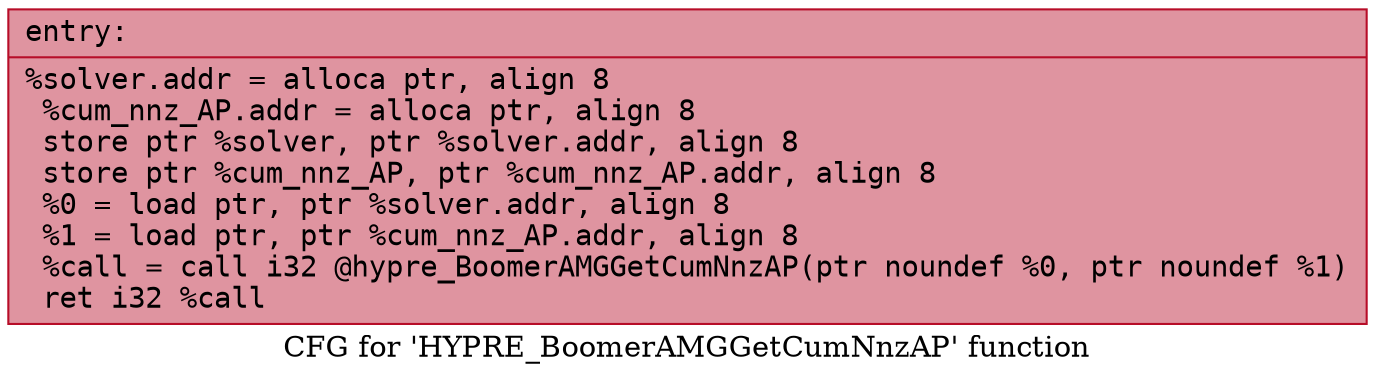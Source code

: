 digraph "CFG for 'HYPRE_BoomerAMGGetCumNnzAP' function" {
	label="CFG for 'HYPRE_BoomerAMGGetCumNnzAP' function";

	Node0x55f5a9a824d0 [shape=record,color="#b70d28ff", style=filled, fillcolor="#b70d2870" fontname="Courier",label="{entry:\l|  %solver.addr = alloca ptr, align 8\l  %cum_nnz_AP.addr = alloca ptr, align 8\l  store ptr %solver, ptr %solver.addr, align 8\l  store ptr %cum_nnz_AP, ptr %cum_nnz_AP.addr, align 8\l  %0 = load ptr, ptr %solver.addr, align 8\l  %1 = load ptr, ptr %cum_nnz_AP.addr, align 8\l  %call = call i32 @hypre_BoomerAMGGetCumNnzAP(ptr noundef %0, ptr noundef %1)\l  ret i32 %call\l}"];
}
